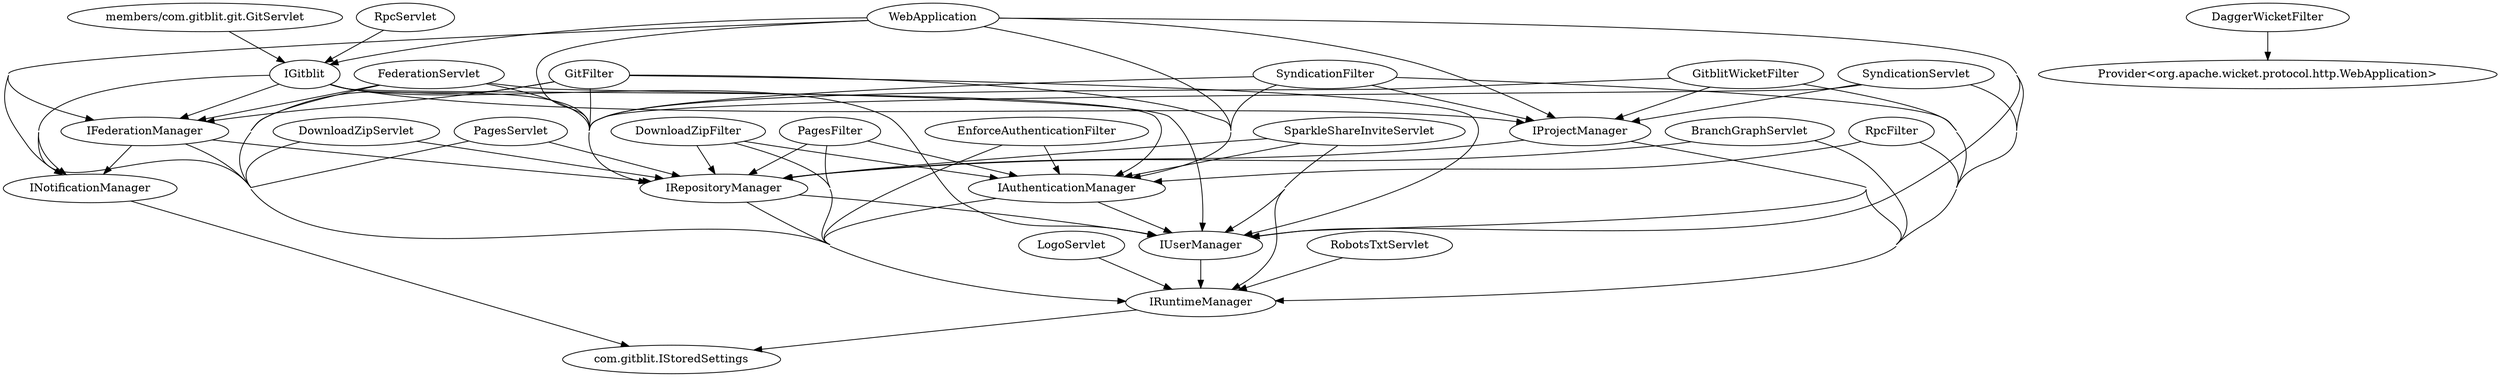 digraph G1 {
  concentrate = true;
  BranchGraphServlet -> IRuntimeManager;
  BranchGraphServlet -> IRepositoryManager;
  n2 [label="Provider<org.apache.wicket.protocol.http.WebApplication>"];
  DaggerWicketFilter -> n2;
  DownloadZipFilter -> IAuthenticationManager;
  DownloadZipFilter -> IRuntimeManager;
  DownloadZipFilter -> IRepositoryManager;
  DownloadZipServlet -> IRuntimeManager;
  DownloadZipServlet -> IRepositoryManager;
  EnforceAuthenticationFilter -> IAuthenticationManager;
  EnforceAuthenticationFilter -> IRuntimeManager;
  FederationServlet -> IUserManager;
  FederationServlet -> IFederationManager;
  FederationServlet -> IRuntimeManager;
  FederationServlet -> IRepositoryManager;
  GitFilter -> IUserManager;
  GitFilter -> IFederationManager;
  GitFilter -> IAuthenticationManager;
  GitFilter -> IRuntimeManager;
  GitFilter -> IRepositoryManager;
  GitblitWicketFilter -> IRuntimeManager;
  GitblitWicketFilter -> IRepositoryManager;
  GitblitWicketFilter -> IProjectManager;
  IAuthenticationManager -> IUserManager;
  IAuthenticationManager -> IRuntimeManager;
  IFederationManager -> INotificationManager;
  IFederationManager -> IRuntimeManager;
  IFederationManager -> IRepositoryManager;
  IGitblit -> INotificationManager;
  IGitblit -> IUserManager;
  IGitblit -> IFederationManager;
  IGitblit -> IAuthenticationManager;
  IGitblit -> IRuntimeManager;
  IGitblit -> IRepositoryManager;
  IGitblit -> IProjectManager;
  n3 [label="com.gitblit.IStoredSettings"];
  INotificationManager -> n3;
  IProjectManager -> IUserManager;
  IProjectManager -> IRuntimeManager;
  IProjectManager -> IRepositoryManager;
  IRepositoryManager -> IUserManager;
  IRepositoryManager -> IRuntimeManager;
  IRuntimeManager -> n3;
  IUserManager -> IRuntimeManager;
  LogoServlet -> IRuntimeManager;
  PagesFilter -> IAuthenticationManager;
  PagesFilter -> IRuntimeManager;
  PagesFilter -> IRepositoryManager;
  PagesServlet -> IRuntimeManager;
  PagesServlet -> IRepositoryManager;
  RobotsTxtServlet -> IRuntimeManager;
  RpcFilter -> IAuthenticationManager;
  RpcFilter -> IRuntimeManager;
  RpcServlet -> IGitblit;
  SparkleShareInviteServlet -> IUserManager;
  SparkleShareInviteServlet -> IAuthenticationManager;
  SparkleShareInviteServlet -> IRuntimeManager;
  SparkleShareInviteServlet -> IRepositoryManager;
  SyndicationFilter -> IAuthenticationManager;
  SyndicationFilter -> IRuntimeManager;
  SyndicationFilter -> IRepositoryManager;
  SyndicationFilter -> IProjectManager;
  SyndicationServlet -> IRuntimeManager;
  SyndicationServlet -> IRepositoryManager;
  SyndicationServlet -> IProjectManager;
  WebApplication -> INotificationManager;
  WebApplication -> IGitblit;
  WebApplication -> IUserManager;
  WebApplication -> IFederationManager;
  WebApplication -> IAuthenticationManager;
  WebApplication -> IRuntimeManager;
  WebApplication -> IRepositoryManager;
  WebApplication -> IProjectManager;
  n4 [label="members/com.gitblit.git.GitServlet"];
  n4 -> IGitblit;
}
